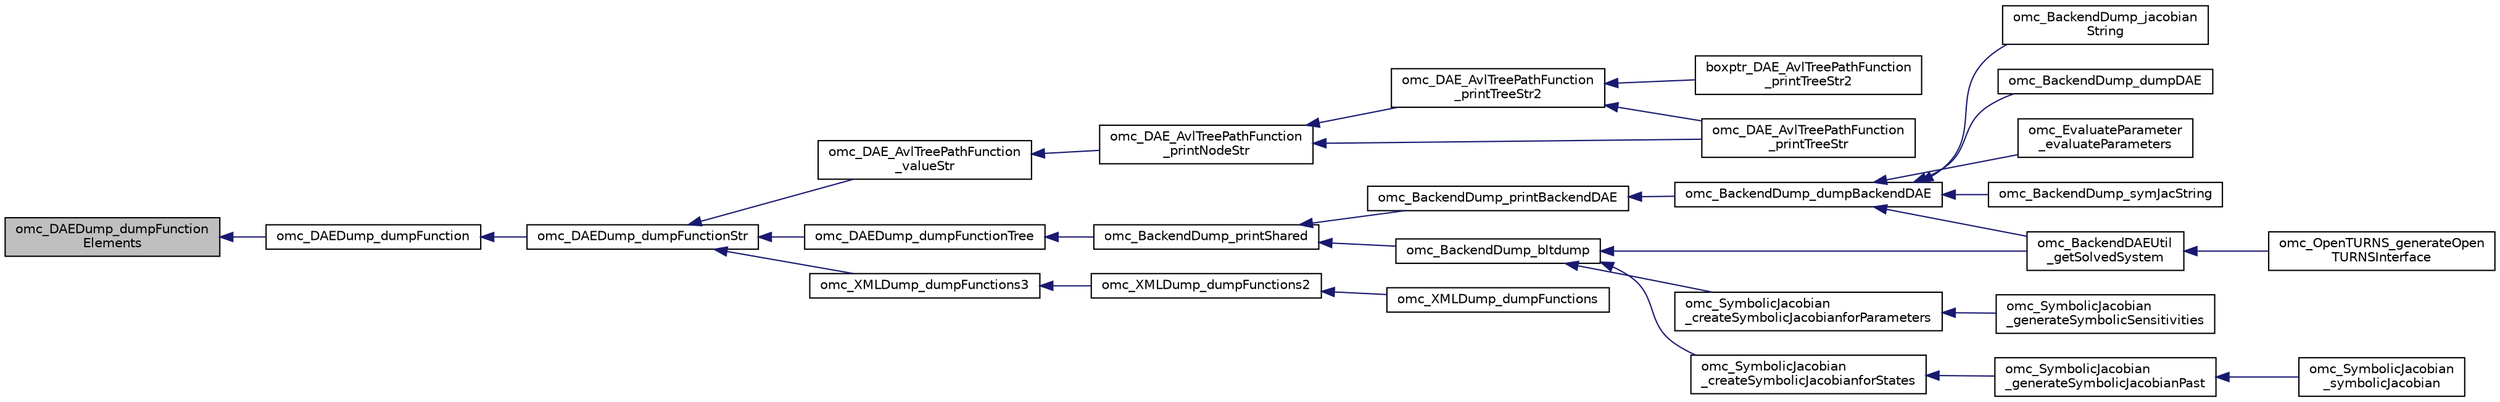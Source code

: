 digraph "omc_DAEDump_dumpFunctionElements"
{
  edge [fontname="Helvetica",fontsize="10",labelfontname="Helvetica",labelfontsize="10"];
  node [fontname="Helvetica",fontsize="10",shape=record];
  rankdir="LR";
  Node1886 [label="omc_DAEDump_dumpFunction\lElements",height=0.2,width=0.4,color="black", fillcolor="grey75", style="filled", fontcolor="black"];
  Node1886 -> Node1887 [dir="back",color="midnightblue",fontsize="10",style="solid",fontname="Helvetica"];
  Node1887 [label="omc_DAEDump_dumpFunction",height=0.2,width=0.4,color="black", fillcolor="white", style="filled",URL="$d6/de3/_d_a_e_dump_8c.html#acc9fbcde2baf6eb086b91ce31d46c6d3"];
  Node1887 -> Node1888 [dir="back",color="midnightblue",fontsize="10",style="solid",fontname="Helvetica"];
  Node1888 [label="omc_DAEDump_dumpFunctionStr",height=0.2,width=0.4,color="black", fillcolor="white", style="filled",URL="$d2/db8/_d_a_e_dump_8h.html#a60eccf0b1aceb8418ecb33971ef5920f"];
  Node1888 -> Node1889 [dir="back",color="midnightblue",fontsize="10",style="solid",fontname="Helvetica"];
  Node1889 [label="omc_DAE_AvlTreePathFunction\l_valueStr",height=0.2,width=0.4,color="black", fillcolor="white", style="filled",URL="$dc/d9d/_d_a_e_8h.html#a28e3f83cd78e0d1ea078fbace7e4327a"];
  Node1889 -> Node1890 [dir="back",color="midnightblue",fontsize="10",style="solid",fontname="Helvetica"];
  Node1890 [label="omc_DAE_AvlTreePathFunction\l_printNodeStr",height=0.2,width=0.4,color="black", fillcolor="white", style="filled",URL="$dc/d9d/_d_a_e_8h.html#a8db27493ab087e43c614ddde1a715b6c"];
  Node1890 -> Node1891 [dir="back",color="midnightblue",fontsize="10",style="solid",fontname="Helvetica"];
  Node1891 [label="omc_DAE_AvlTreePathFunction\l_printTreeStr",height=0.2,width=0.4,color="black", fillcolor="white", style="filled",URL="$dc/d9d/_d_a_e_8h.html#a93582f9c68213aa12598639e55b0dfe4"];
  Node1890 -> Node1892 [dir="back",color="midnightblue",fontsize="10",style="solid",fontname="Helvetica"];
  Node1892 [label="omc_DAE_AvlTreePathFunction\l_printTreeStr2",height=0.2,width=0.4,color="black", fillcolor="white", style="filled",URL="$df/d07/_d_a_e_8c.html#a9f22eb7a7665a315d0df65fae8dd60df"];
  Node1892 -> Node1891 [dir="back",color="midnightblue",fontsize="10",style="solid",fontname="Helvetica"];
  Node1892 -> Node1893 [dir="back",color="midnightblue",fontsize="10",style="solid",fontname="Helvetica"];
  Node1893 [label="boxptr_DAE_AvlTreePathFunction\l_printTreeStr2",height=0.2,width=0.4,color="black", fillcolor="white", style="filled",URL="$df/d07/_d_a_e_8c.html#a2c6c9b4d9c732a37ad7f5801443ea1cc"];
  Node1888 -> Node1894 [dir="back",color="midnightblue",fontsize="10",style="solid",fontname="Helvetica"];
  Node1894 [label="omc_DAEDump_dumpFunctionTree",height=0.2,width=0.4,color="black", fillcolor="white", style="filled",URL="$d2/db8/_d_a_e_dump_8h.html#a729693eb91b570d1d0615b6e38849606"];
  Node1894 -> Node1895 [dir="back",color="midnightblue",fontsize="10",style="solid",fontname="Helvetica"];
  Node1895 [label="omc_BackendDump_printShared",height=0.2,width=0.4,color="black", fillcolor="white", style="filled",URL="$df/df2/_backend_dump_8h.html#aedb320749742ad31efb527dad6253e2f"];
  Node1895 -> Node1896 [dir="back",color="midnightblue",fontsize="10",style="solid",fontname="Helvetica"];
  Node1896 [label="omc_BackendDump_bltdump",height=0.2,width=0.4,color="black", fillcolor="white", style="filled",URL="$df/df2/_backend_dump_8h.html#ab992c21254570d1ee5bb99d19ac5697b"];
  Node1896 -> Node1897 [dir="back",color="midnightblue",fontsize="10",style="solid",fontname="Helvetica"];
  Node1897 [label="omc_BackendDAEUtil\l_getSolvedSystem",height=0.2,width=0.4,color="black", fillcolor="white", style="filled",URL="$de/d7d/_backend_d_a_e_util_8h.html#aafb77b43443d975f28a394ab1edb416d"];
  Node1897 -> Node1898 [dir="back",color="midnightblue",fontsize="10",style="solid",fontname="Helvetica"];
  Node1898 [label="omc_OpenTURNS_generateOpen\lTURNSInterface",height=0.2,width=0.4,color="black", fillcolor="white", style="filled",URL="$db/dd3/_open_t_u_r_n_s_8h.html#abed2ae4cf854648f70bcf2e01cf1e86f"];
  Node1896 -> Node1899 [dir="back",color="midnightblue",fontsize="10",style="solid",fontname="Helvetica"];
  Node1899 [label="omc_SymbolicJacobian\l_createSymbolicJacobianforParameters",height=0.2,width=0.4,color="black", fillcolor="white", style="filled",URL="$d2/d88/_symbolic_jacobian_8c.html#a374d037a4c584b5e514dcff6d8b44fc2"];
  Node1899 -> Node1900 [dir="back",color="midnightblue",fontsize="10",style="solid",fontname="Helvetica"];
  Node1900 [label="omc_SymbolicJacobian\l_generateSymbolicSensitivities",height=0.2,width=0.4,color="black", fillcolor="white", style="filled",URL="$d6/dbf/_symbolic_jacobian_8h.html#a98b8d086a7b30b0600266a424e01aa3e"];
  Node1896 -> Node1901 [dir="back",color="midnightblue",fontsize="10",style="solid",fontname="Helvetica"];
  Node1901 [label="omc_SymbolicJacobian\l_createSymbolicJacobianforStates",height=0.2,width=0.4,color="black", fillcolor="white", style="filled",URL="$d2/d88/_symbolic_jacobian_8c.html#af85432d0e48f190d8e3cd5c4a2fba05d"];
  Node1901 -> Node1902 [dir="back",color="midnightblue",fontsize="10",style="solid",fontname="Helvetica"];
  Node1902 [label="omc_SymbolicJacobian\l_generateSymbolicJacobianPast",height=0.2,width=0.4,color="black", fillcolor="white", style="filled",URL="$d2/d88/_symbolic_jacobian_8c.html#aaf242ea6523ea05667aad7107734616f"];
  Node1902 -> Node1903 [dir="back",color="midnightblue",fontsize="10",style="solid",fontname="Helvetica"];
  Node1903 [label="omc_SymbolicJacobian\l_symbolicJacobian",height=0.2,width=0.4,color="black", fillcolor="white", style="filled",URL="$d6/dbf/_symbolic_jacobian_8h.html#a4429c43c75c668d46c3072b74b571d23"];
  Node1895 -> Node1904 [dir="back",color="midnightblue",fontsize="10",style="solid",fontname="Helvetica"];
  Node1904 [label="omc_BackendDump_printBackendDAE",height=0.2,width=0.4,color="black", fillcolor="white", style="filled",URL="$df/df2/_backend_dump_8h.html#a021544eed3f9ff076053e380c9435efd"];
  Node1904 -> Node1905 [dir="back",color="midnightblue",fontsize="10",style="solid",fontname="Helvetica"];
  Node1905 [label="omc_BackendDump_dumpBackendDAE",height=0.2,width=0.4,color="black", fillcolor="white", style="filled",URL="$df/df2/_backend_dump_8h.html#ac884faa5b590c1462bb5a5cb0d6f99fc"];
  Node1905 -> Node1897 [dir="back",color="midnightblue",fontsize="10",style="solid",fontname="Helvetica"];
  Node1905 -> Node1906 [dir="back",color="midnightblue",fontsize="10",style="solid",fontname="Helvetica"];
  Node1906 [label="omc_BackendDump_symJacString",height=0.2,width=0.4,color="black", fillcolor="white", style="filled",URL="$df/df2/_backend_dump_8h.html#a8f9dbc3516838432f1da360a5f3a90af"];
  Node1905 -> Node1907 [dir="back",color="midnightblue",fontsize="10",style="solid",fontname="Helvetica"];
  Node1907 [label="omc_BackendDump_jacobian\lString",height=0.2,width=0.4,color="black", fillcolor="white", style="filled",URL="$df/df2/_backend_dump_8h.html#ac420b1e648d03800bfe30ec70954f052"];
  Node1905 -> Node1908 [dir="back",color="midnightblue",fontsize="10",style="solid",fontname="Helvetica"];
  Node1908 [label="omc_BackendDump_dumpDAE",height=0.2,width=0.4,color="black", fillcolor="white", style="filled",URL="$df/df2/_backend_dump_8h.html#ad65c9105dcf10b854d1c39d0ee8354aa"];
  Node1905 -> Node1909 [dir="back",color="midnightblue",fontsize="10",style="solid",fontname="Helvetica"];
  Node1909 [label="omc_EvaluateParameter\l_evaluateParameters",height=0.2,width=0.4,color="black", fillcolor="white", style="filled",URL="$d3/d1a/_evaluate_parameter_8h.html#afb314d7b2f3c730a6d48021f221584b1"];
  Node1888 -> Node1910 [dir="back",color="midnightblue",fontsize="10",style="solid",fontname="Helvetica"];
  Node1910 [label="omc_XMLDump_dumpFunctions3",height=0.2,width=0.4,color="black", fillcolor="white", style="filled",URL="$d6/d88/_x_m_l_dump_8c.html#a619b791906ee7e62fb6c4038ff222225"];
  Node1910 -> Node1911 [dir="back",color="midnightblue",fontsize="10",style="solid",fontname="Helvetica"];
  Node1911 [label="omc_XMLDump_dumpFunctions2",height=0.2,width=0.4,color="black", fillcolor="white", style="filled",URL="$d6/d88/_x_m_l_dump_8c.html#aa91e14f5c3814bc15b71f348c1645fa7"];
  Node1911 -> Node1912 [dir="back",color="midnightblue",fontsize="10",style="solid",fontname="Helvetica"];
  Node1912 [label="omc_XMLDump_dumpFunctions",height=0.2,width=0.4,color="black", fillcolor="white", style="filled",URL="$d6/d88/_x_m_l_dump_8c.html#a408ff30eab3c1fbb420fae3d40fba1b5"];
}
